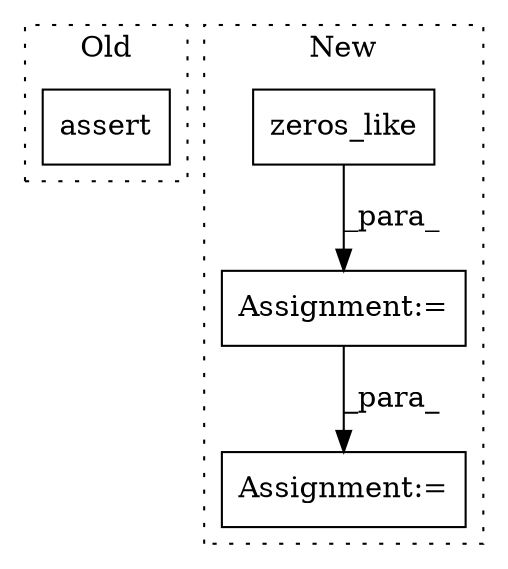 digraph G {
subgraph cluster0 {
1 [label="assert" a="6" s="1194" l="7" shape="box"];
label = "Old";
style="dotted";
}
subgraph cluster1 {
2 [label="zeros_like" a="32" s="1322,1338" l="11,1" shape="box"];
3 [label="Assignment:=" a="7" s="1413" l="1" shape="box"];
4 [label="Assignment:=" a="7" s="1315" l="1" shape="box"];
label = "New";
style="dotted";
}
2 -> 4 [label="_para_"];
4 -> 3 [label="_para_"];
}